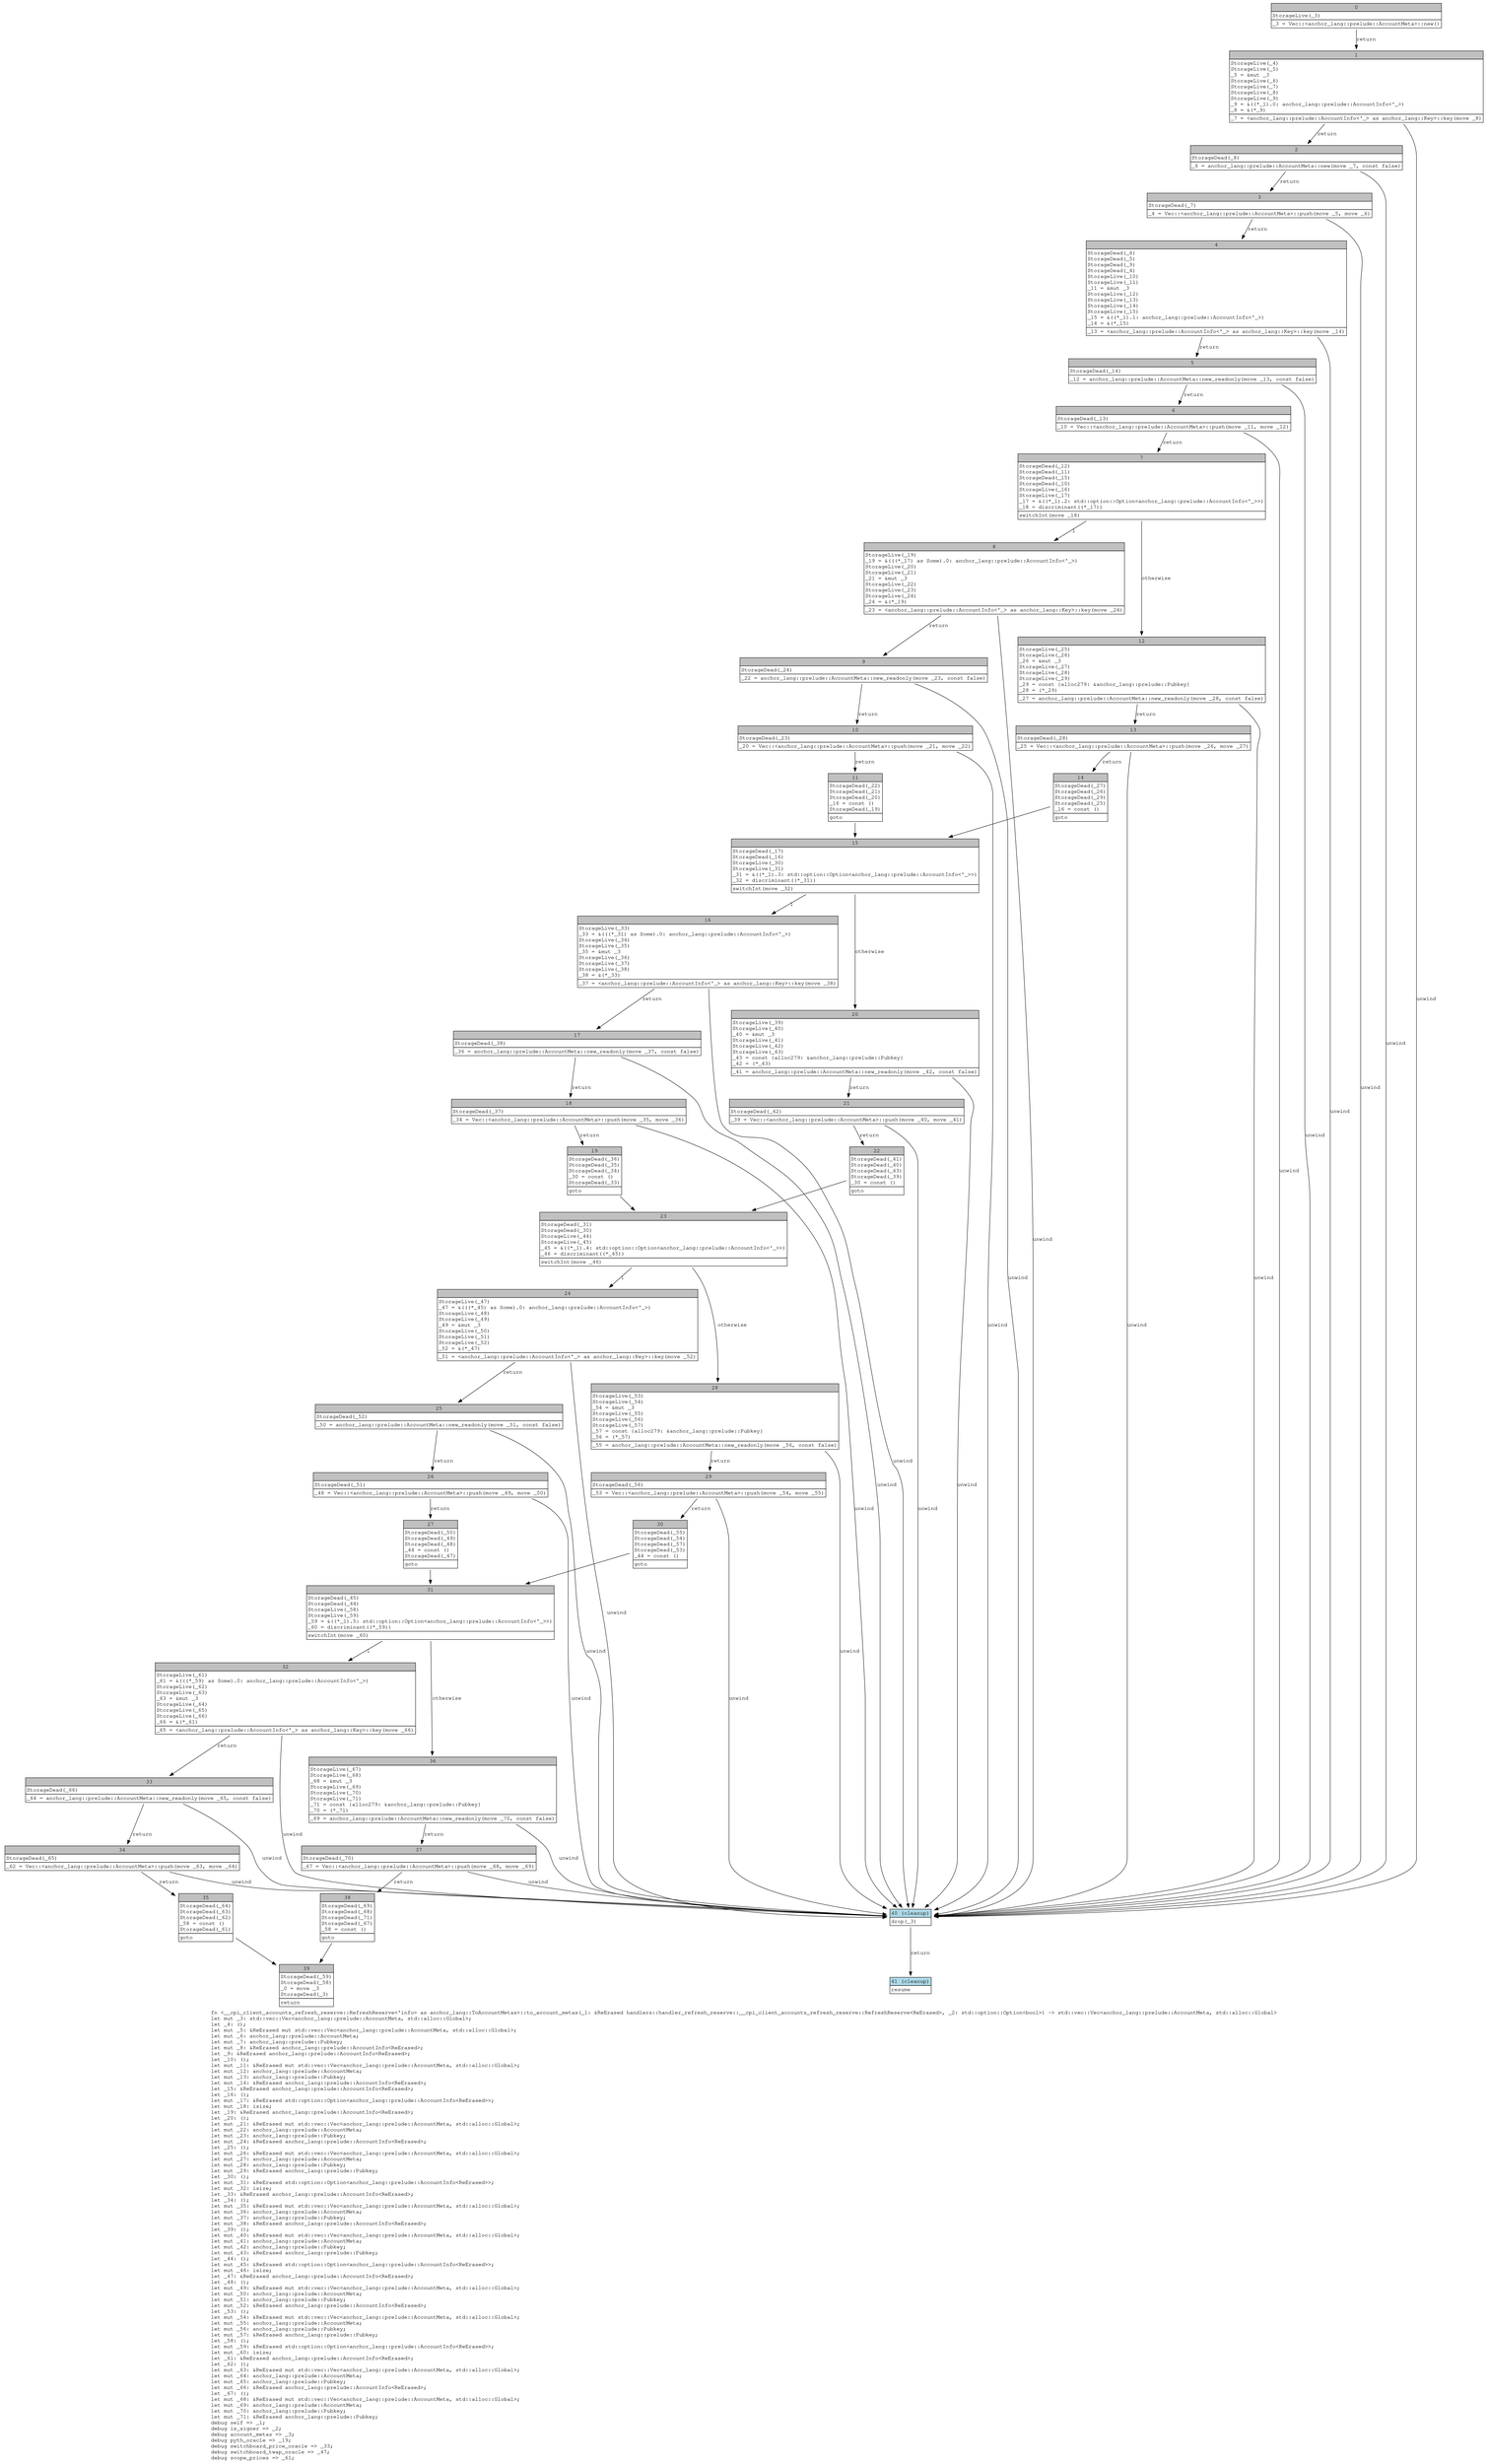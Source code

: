 digraph Mir_0_5229 {
    graph [fontname="Courier, monospace"];
    node [fontname="Courier, monospace"];
    edge [fontname="Courier, monospace"];
    label=<fn &lt;__cpi_client_accounts_refresh_reserve::RefreshReserve&lt;'info&gt; as anchor_lang::ToAccountMetas&gt;::to_account_metas(_1: &amp;ReErased handlers::handler_refresh_reserve::__cpi_client_accounts_refresh_reserve::RefreshReserve&lt;ReErased&gt;, _2: std::option::Option&lt;bool&gt;) -&gt; std::vec::Vec&lt;anchor_lang::prelude::AccountMeta, std::alloc::Global&gt;<br align="left"/>let mut _3: std::vec::Vec&lt;anchor_lang::prelude::AccountMeta, std::alloc::Global&gt;;<br align="left"/>let _4: ();<br align="left"/>let mut _5: &amp;ReErased mut std::vec::Vec&lt;anchor_lang::prelude::AccountMeta, std::alloc::Global&gt;;<br align="left"/>let mut _6: anchor_lang::prelude::AccountMeta;<br align="left"/>let mut _7: anchor_lang::prelude::Pubkey;<br align="left"/>let mut _8: &amp;ReErased anchor_lang::prelude::AccountInfo&lt;ReErased&gt;;<br align="left"/>let _9: &amp;ReErased anchor_lang::prelude::AccountInfo&lt;ReErased&gt;;<br align="left"/>let _10: ();<br align="left"/>let mut _11: &amp;ReErased mut std::vec::Vec&lt;anchor_lang::prelude::AccountMeta, std::alloc::Global&gt;;<br align="left"/>let mut _12: anchor_lang::prelude::AccountMeta;<br align="left"/>let mut _13: anchor_lang::prelude::Pubkey;<br align="left"/>let mut _14: &amp;ReErased anchor_lang::prelude::AccountInfo&lt;ReErased&gt;;<br align="left"/>let _15: &amp;ReErased anchor_lang::prelude::AccountInfo&lt;ReErased&gt;;<br align="left"/>let _16: ();<br align="left"/>let mut _17: &amp;ReErased std::option::Option&lt;anchor_lang::prelude::AccountInfo&lt;ReErased&gt;&gt;;<br align="left"/>let mut _18: isize;<br align="left"/>let _19: &amp;ReErased anchor_lang::prelude::AccountInfo&lt;ReErased&gt;;<br align="left"/>let _20: ();<br align="left"/>let mut _21: &amp;ReErased mut std::vec::Vec&lt;anchor_lang::prelude::AccountMeta, std::alloc::Global&gt;;<br align="left"/>let mut _22: anchor_lang::prelude::AccountMeta;<br align="left"/>let mut _23: anchor_lang::prelude::Pubkey;<br align="left"/>let mut _24: &amp;ReErased anchor_lang::prelude::AccountInfo&lt;ReErased&gt;;<br align="left"/>let _25: ();<br align="left"/>let mut _26: &amp;ReErased mut std::vec::Vec&lt;anchor_lang::prelude::AccountMeta, std::alloc::Global&gt;;<br align="left"/>let mut _27: anchor_lang::prelude::AccountMeta;<br align="left"/>let mut _28: anchor_lang::prelude::Pubkey;<br align="left"/>let mut _29: &amp;ReErased anchor_lang::prelude::Pubkey;<br align="left"/>let _30: ();<br align="left"/>let mut _31: &amp;ReErased std::option::Option&lt;anchor_lang::prelude::AccountInfo&lt;ReErased&gt;&gt;;<br align="left"/>let mut _32: isize;<br align="left"/>let _33: &amp;ReErased anchor_lang::prelude::AccountInfo&lt;ReErased&gt;;<br align="left"/>let _34: ();<br align="left"/>let mut _35: &amp;ReErased mut std::vec::Vec&lt;anchor_lang::prelude::AccountMeta, std::alloc::Global&gt;;<br align="left"/>let mut _36: anchor_lang::prelude::AccountMeta;<br align="left"/>let mut _37: anchor_lang::prelude::Pubkey;<br align="left"/>let mut _38: &amp;ReErased anchor_lang::prelude::AccountInfo&lt;ReErased&gt;;<br align="left"/>let _39: ();<br align="left"/>let mut _40: &amp;ReErased mut std::vec::Vec&lt;anchor_lang::prelude::AccountMeta, std::alloc::Global&gt;;<br align="left"/>let mut _41: anchor_lang::prelude::AccountMeta;<br align="left"/>let mut _42: anchor_lang::prelude::Pubkey;<br align="left"/>let mut _43: &amp;ReErased anchor_lang::prelude::Pubkey;<br align="left"/>let _44: ();<br align="left"/>let mut _45: &amp;ReErased std::option::Option&lt;anchor_lang::prelude::AccountInfo&lt;ReErased&gt;&gt;;<br align="left"/>let mut _46: isize;<br align="left"/>let _47: &amp;ReErased anchor_lang::prelude::AccountInfo&lt;ReErased&gt;;<br align="left"/>let _48: ();<br align="left"/>let mut _49: &amp;ReErased mut std::vec::Vec&lt;anchor_lang::prelude::AccountMeta, std::alloc::Global&gt;;<br align="left"/>let mut _50: anchor_lang::prelude::AccountMeta;<br align="left"/>let mut _51: anchor_lang::prelude::Pubkey;<br align="left"/>let mut _52: &amp;ReErased anchor_lang::prelude::AccountInfo&lt;ReErased&gt;;<br align="left"/>let _53: ();<br align="left"/>let mut _54: &amp;ReErased mut std::vec::Vec&lt;anchor_lang::prelude::AccountMeta, std::alloc::Global&gt;;<br align="left"/>let mut _55: anchor_lang::prelude::AccountMeta;<br align="left"/>let mut _56: anchor_lang::prelude::Pubkey;<br align="left"/>let mut _57: &amp;ReErased anchor_lang::prelude::Pubkey;<br align="left"/>let _58: ();<br align="left"/>let mut _59: &amp;ReErased std::option::Option&lt;anchor_lang::prelude::AccountInfo&lt;ReErased&gt;&gt;;<br align="left"/>let mut _60: isize;<br align="left"/>let _61: &amp;ReErased anchor_lang::prelude::AccountInfo&lt;ReErased&gt;;<br align="left"/>let _62: ();<br align="left"/>let mut _63: &amp;ReErased mut std::vec::Vec&lt;anchor_lang::prelude::AccountMeta, std::alloc::Global&gt;;<br align="left"/>let mut _64: anchor_lang::prelude::AccountMeta;<br align="left"/>let mut _65: anchor_lang::prelude::Pubkey;<br align="left"/>let mut _66: &amp;ReErased anchor_lang::prelude::AccountInfo&lt;ReErased&gt;;<br align="left"/>let _67: ();<br align="left"/>let mut _68: &amp;ReErased mut std::vec::Vec&lt;anchor_lang::prelude::AccountMeta, std::alloc::Global&gt;;<br align="left"/>let mut _69: anchor_lang::prelude::AccountMeta;<br align="left"/>let mut _70: anchor_lang::prelude::Pubkey;<br align="left"/>let mut _71: &amp;ReErased anchor_lang::prelude::Pubkey;<br align="left"/>debug self =&gt; _1;<br align="left"/>debug is_signer =&gt; _2;<br align="left"/>debug account_metas =&gt; _3;<br align="left"/>debug pyth_oracle =&gt; _19;<br align="left"/>debug switchboard_price_oracle =&gt; _33;<br align="left"/>debug switchboard_twap_oracle =&gt; _47;<br align="left"/>debug scope_prices =&gt; _61;<br align="left"/>>;
    bb0__0_5229 [shape="none", label=<<table border="0" cellborder="1" cellspacing="0"><tr><td bgcolor="gray" align="center" colspan="1">0</td></tr><tr><td align="left" balign="left">StorageLive(_3)<br/></td></tr><tr><td align="left">_3 = Vec::&lt;anchor_lang::prelude::AccountMeta&gt;::new()</td></tr></table>>];
    bb1__0_5229 [shape="none", label=<<table border="0" cellborder="1" cellspacing="0"><tr><td bgcolor="gray" align="center" colspan="1">1</td></tr><tr><td align="left" balign="left">StorageLive(_4)<br/>StorageLive(_5)<br/>_5 = &amp;mut _3<br/>StorageLive(_6)<br/>StorageLive(_7)<br/>StorageLive(_8)<br/>StorageLive(_9)<br/>_9 = &amp;((*_1).0: anchor_lang::prelude::AccountInfo&lt;'_&gt;)<br/>_8 = &amp;(*_9)<br/></td></tr><tr><td align="left">_7 = &lt;anchor_lang::prelude::AccountInfo&lt;'_&gt; as anchor_lang::Key&gt;::key(move _8)</td></tr></table>>];
    bb2__0_5229 [shape="none", label=<<table border="0" cellborder="1" cellspacing="0"><tr><td bgcolor="gray" align="center" colspan="1">2</td></tr><tr><td align="left" balign="left">StorageDead(_8)<br/></td></tr><tr><td align="left">_6 = anchor_lang::prelude::AccountMeta::new(move _7, const false)</td></tr></table>>];
    bb3__0_5229 [shape="none", label=<<table border="0" cellborder="1" cellspacing="0"><tr><td bgcolor="gray" align="center" colspan="1">3</td></tr><tr><td align="left" balign="left">StorageDead(_7)<br/></td></tr><tr><td align="left">_4 = Vec::&lt;anchor_lang::prelude::AccountMeta&gt;::push(move _5, move _6)</td></tr></table>>];
    bb4__0_5229 [shape="none", label=<<table border="0" cellborder="1" cellspacing="0"><tr><td bgcolor="gray" align="center" colspan="1">4</td></tr><tr><td align="left" balign="left">StorageDead(_6)<br/>StorageDead(_5)<br/>StorageDead(_9)<br/>StorageDead(_4)<br/>StorageLive(_10)<br/>StorageLive(_11)<br/>_11 = &amp;mut _3<br/>StorageLive(_12)<br/>StorageLive(_13)<br/>StorageLive(_14)<br/>StorageLive(_15)<br/>_15 = &amp;((*_1).1: anchor_lang::prelude::AccountInfo&lt;'_&gt;)<br/>_14 = &amp;(*_15)<br/></td></tr><tr><td align="left">_13 = &lt;anchor_lang::prelude::AccountInfo&lt;'_&gt; as anchor_lang::Key&gt;::key(move _14)</td></tr></table>>];
    bb5__0_5229 [shape="none", label=<<table border="0" cellborder="1" cellspacing="0"><tr><td bgcolor="gray" align="center" colspan="1">5</td></tr><tr><td align="left" balign="left">StorageDead(_14)<br/></td></tr><tr><td align="left">_12 = anchor_lang::prelude::AccountMeta::new_readonly(move _13, const false)</td></tr></table>>];
    bb6__0_5229 [shape="none", label=<<table border="0" cellborder="1" cellspacing="0"><tr><td bgcolor="gray" align="center" colspan="1">6</td></tr><tr><td align="left" balign="left">StorageDead(_13)<br/></td></tr><tr><td align="left">_10 = Vec::&lt;anchor_lang::prelude::AccountMeta&gt;::push(move _11, move _12)</td></tr></table>>];
    bb7__0_5229 [shape="none", label=<<table border="0" cellborder="1" cellspacing="0"><tr><td bgcolor="gray" align="center" colspan="1">7</td></tr><tr><td align="left" balign="left">StorageDead(_12)<br/>StorageDead(_11)<br/>StorageDead(_15)<br/>StorageDead(_10)<br/>StorageLive(_16)<br/>StorageLive(_17)<br/>_17 = &amp;((*_1).2: std::option::Option&lt;anchor_lang::prelude::AccountInfo&lt;'_&gt;&gt;)<br/>_18 = discriminant((*_17))<br/></td></tr><tr><td align="left">switchInt(move _18)</td></tr></table>>];
    bb8__0_5229 [shape="none", label=<<table border="0" cellborder="1" cellspacing="0"><tr><td bgcolor="gray" align="center" colspan="1">8</td></tr><tr><td align="left" balign="left">StorageLive(_19)<br/>_19 = &amp;(((*_17) as Some).0: anchor_lang::prelude::AccountInfo&lt;'_&gt;)<br/>StorageLive(_20)<br/>StorageLive(_21)<br/>_21 = &amp;mut _3<br/>StorageLive(_22)<br/>StorageLive(_23)<br/>StorageLive(_24)<br/>_24 = &amp;(*_19)<br/></td></tr><tr><td align="left">_23 = &lt;anchor_lang::prelude::AccountInfo&lt;'_&gt; as anchor_lang::Key&gt;::key(move _24)</td></tr></table>>];
    bb9__0_5229 [shape="none", label=<<table border="0" cellborder="1" cellspacing="0"><tr><td bgcolor="gray" align="center" colspan="1">9</td></tr><tr><td align="left" balign="left">StorageDead(_24)<br/></td></tr><tr><td align="left">_22 = anchor_lang::prelude::AccountMeta::new_readonly(move _23, const false)</td></tr></table>>];
    bb10__0_5229 [shape="none", label=<<table border="0" cellborder="1" cellspacing="0"><tr><td bgcolor="gray" align="center" colspan="1">10</td></tr><tr><td align="left" balign="left">StorageDead(_23)<br/></td></tr><tr><td align="left">_20 = Vec::&lt;anchor_lang::prelude::AccountMeta&gt;::push(move _21, move _22)</td></tr></table>>];
    bb11__0_5229 [shape="none", label=<<table border="0" cellborder="1" cellspacing="0"><tr><td bgcolor="gray" align="center" colspan="1">11</td></tr><tr><td align="left" balign="left">StorageDead(_22)<br/>StorageDead(_21)<br/>StorageDead(_20)<br/>_16 = const ()<br/>StorageDead(_19)<br/></td></tr><tr><td align="left">goto</td></tr></table>>];
    bb12__0_5229 [shape="none", label=<<table border="0" cellborder="1" cellspacing="0"><tr><td bgcolor="gray" align="center" colspan="1">12</td></tr><tr><td align="left" balign="left">StorageLive(_25)<br/>StorageLive(_26)<br/>_26 = &amp;mut _3<br/>StorageLive(_27)<br/>StorageLive(_28)<br/>StorageLive(_29)<br/>_29 = const {alloc279: &amp;anchor_lang::prelude::Pubkey}<br/>_28 = (*_29)<br/></td></tr><tr><td align="left">_27 = anchor_lang::prelude::AccountMeta::new_readonly(move _28, const false)</td></tr></table>>];
    bb13__0_5229 [shape="none", label=<<table border="0" cellborder="1" cellspacing="0"><tr><td bgcolor="gray" align="center" colspan="1">13</td></tr><tr><td align="left" balign="left">StorageDead(_28)<br/></td></tr><tr><td align="left">_25 = Vec::&lt;anchor_lang::prelude::AccountMeta&gt;::push(move _26, move _27)</td></tr></table>>];
    bb14__0_5229 [shape="none", label=<<table border="0" cellborder="1" cellspacing="0"><tr><td bgcolor="gray" align="center" colspan="1">14</td></tr><tr><td align="left" balign="left">StorageDead(_27)<br/>StorageDead(_26)<br/>StorageDead(_29)<br/>StorageDead(_25)<br/>_16 = const ()<br/></td></tr><tr><td align="left">goto</td></tr></table>>];
    bb15__0_5229 [shape="none", label=<<table border="0" cellborder="1" cellspacing="0"><tr><td bgcolor="gray" align="center" colspan="1">15</td></tr><tr><td align="left" balign="left">StorageDead(_17)<br/>StorageDead(_16)<br/>StorageLive(_30)<br/>StorageLive(_31)<br/>_31 = &amp;((*_1).3: std::option::Option&lt;anchor_lang::prelude::AccountInfo&lt;'_&gt;&gt;)<br/>_32 = discriminant((*_31))<br/></td></tr><tr><td align="left">switchInt(move _32)</td></tr></table>>];
    bb16__0_5229 [shape="none", label=<<table border="0" cellborder="1" cellspacing="0"><tr><td bgcolor="gray" align="center" colspan="1">16</td></tr><tr><td align="left" balign="left">StorageLive(_33)<br/>_33 = &amp;(((*_31) as Some).0: anchor_lang::prelude::AccountInfo&lt;'_&gt;)<br/>StorageLive(_34)<br/>StorageLive(_35)<br/>_35 = &amp;mut _3<br/>StorageLive(_36)<br/>StorageLive(_37)<br/>StorageLive(_38)<br/>_38 = &amp;(*_33)<br/></td></tr><tr><td align="left">_37 = &lt;anchor_lang::prelude::AccountInfo&lt;'_&gt; as anchor_lang::Key&gt;::key(move _38)</td></tr></table>>];
    bb17__0_5229 [shape="none", label=<<table border="0" cellborder="1" cellspacing="0"><tr><td bgcolor="gray" align="center" colspan="1">17</td></tr><tr><td align="left" balign="left">StorageDead(_38)<br/></td></tr><tr><td align="left">_36 = anchor_lang::prelude::AccountMeta::new_readonly(move _37, const false)</td></tr></table>>];
    bb18__0_5229 [shape="none", label=<<table border="0" cellborder="1" cellspacing="0"><tr><td bgcolor="gray" align="center" colspan="1">18</td></tr><tr><td align="left" balign="left">StorageDead(_37)<br/></td></tr><tr><td align="left">_34 = Vec::&lt;anchor_lang::prelude::AccountMeta&gt;::push(move _35, move _36)</td></tr></table>>];
    bb19__0_5229 [shape="none", label=<<table border="0" cellborder="1" cellspacing="0"><tr><td bgcolor="gray" align="center" colspan="1">19</td></tr><tr><td align="left" balign="left">StorageDead(_36)<br/>StorageDead(_35)<br/>StorageDead(_34)<br/>_30 = const ()<br/>StorageDead(_33)<br/></td></tr><tr><td align="left">goto</td></tr></table>>];
    bb20__0_5229 [shape="none", label=<<table border="0" cellborder="1" cellspacing="0"><tr><td bgcolor="gray" align="center" colspan="1">20</td></tr><tr><td align="left" balign="left">StorageLive(_39)<br/>StorageLive(_40)<br/>_40 = &amp;mut _3<br/>StorageLive(_41)<br/>StorageLive(_42)<br/>StorageLive(_43)<br/>_43 = const {alloc279: &amp;anchor_lang::prelude::Pubkey}<br/>_42 = (*_43)<br/></td></tr><tr><td align="left">_41 = anchor_lang::prelude::AccountMeta::new_readonly(move _42, const false)</td></tr></table>>];
    bb21__0_5229 [shape="none", label=<<table border="0" cellborder="1" cellspacing="0"><tr><td bgcolor="gray" align="center" colspan="1">21</td></tr><tr><td align="left" balign="left">StorageDead(_42)<br/></td></tr><tr><td align="left">_39 = Vec::&lt;anchor_lang::prelude::AccountMeta&gt;::push(move _40, move _41)</td></tr></table>>];
    bb22__0_5229 [shape="none", label=<<table border="0" cellborder="1" cellspacing="0"><tr><td bgcolor="gray" align="center" colspan="1">22</td></tr><tr><td align="left" balign="left">StorageDead(_41)<br/>StorageDead(_40)<br/>StorageDead(_43)<br/>StorageDead(_39)<br/>_30 = const ()<br/></td></tr><tr><td align="left">goto</td></tr></table>>];
    bb23__0_5229 [shape="none", label=<<table border="0" cellborder="1" cellspacing="0"><tr><td bgcolor="gray" align="center" colspan="1">23</td></tr><tr><td align="left" balign="left">StorageDead(_31)<br/>StorageDead(_30)<br/>StorageLive(_44)<br/>StorageLive(_45)<br/>_45 = &amp;((*_1).4: std::option::Option&lt;anchor_lang::prelude::AccountInfo&lt;'_&gt;&gt;)<br/>_46 = discriminant((*_45))<br/></td></tr><tr><td align="left">switchInt(move _46)</td></tr></table>>];
    bb24__0_5229 [shape="none", label=<<table border="0" cellborder="1" cellspacing="0"><tr><td bgcolor="gray" align="center" colspan="1">24</td></tr><tr><td align="left" balign="left">StorageLive(_47)<br/>_47 = &amp;(((*_45) as Some).0: anchor_lang::prelude::AccountInfo&lt;'_&gt;)<br/>StorageLive(_48)<br/>StorageLive(_49)<br/>_49 = &amp;mut _3<br/>StorageLive(_50)<br/>StorageLive(_51)<br/>StorageLive(_52)<br/>_52 = &amp;(*_47)<br/></td></tr><tr><td align="left">_51 = &lt;anchor_lang::prelude::AccountInfo&lt;'_&gt; as anchor_lang::Key&gt;::key(move _52)</td></tr></table>>];
    bb25__0_5229 [shape="none", label=<<table border="0" cellborder="1" cellspacing="0"><tr><td bgcolor="gray" align="center" colspan="1">25</td></tr><tr><td align="left" balign="left">StorageDead(_52)<br/></td></tr><tr><td align="left">_50 = anchor_lang::prelude::AccountMeta::new_readonly(move _51, const false)</td></tr></table>>];
    bb26__0_5229 [shape="none", label=<<table border="0" cellborder="1" cellspacing="0"><tr><td bgcolor="gray" align="center" colspan="1">26</td></tr><tr><td align="left" balign="left">StorageDead(_51)<br/></td></tr><tr><td align="left">_48 = Vec::&lt;anchor_lang::prelude::AccountMeta&gt;::push(move _49, move _50)</td></tr></table>>];
    bb27__0_5229 [shape="none", label=<<table border="0" cellborder="1" cellspacing="0"><tr><td bgcolor="gray" align="center" colspan="1">27</td></tr><tr><td align="left" balign="left">StorageDead(_50)<br/>StorageDead(_49)<br/>StorageDead(_48)<br/>_44 = const ()<br/>StorageDead(_47)<br/></td></tr><tr><td align="left">goto</td></tr></table>>];
    bb28__0_5229 [shape="none", label=<<table border="0" cellborder="1" cellspacing="0"><tr><td bgcolor="gray" align="center" colspan="1">28</td></tr><tr><td align="left" balign="left">StorageLive(_53)<br/>StorageLive(_54)<br/>_54 = &amp;mut _3<br/>StorageLive(_55)<br/>StorageLive(_56)<br/>StorageLive(_57)<br/>_57 = const {alloc279: &amp;anchor_lang::prelude::Pubkey}<br/>_56 = (*_57)<br/></td></tr><tr><td align="left">_55 = anchor_lang::prelude::AccountMeta::new_readonly(move _56, const false)</td></tr></table>>];
    bb29__0_5229 [shape="none", label=<<table border="0" cellborder="1" cellspacing="0"><tr><td bgcolor="gray" align="center" colspan="1">29</td></tr><tr><td align="left" balign="left">StorageDead(_56)<br/></td></tr><tr><td align="left">_53 = Vec::&lt;anchor_lang::prelude::AccountMeta&gt;::push(move _54, move _55)</td></tr></table>>];
    bb30__0_5229 [shape="none", label=<<table border="0" cellborder="1" cellspacing="0"><tr><td bgcolor="gray" align="center" colspan="1">30</td></tr><tr><td align="left" balign="left">StorageDead(_55)<br/>StorageDead(_54)<br/>StorageDead(_57)<br/>StorageDead(_53)<br/>_44 = const ()<br/></td></tr><tr><td align="left">goto</td></tr></table>>];
    bb31__0_5229 [shape="none", label=<<table border="0" cellborder="1" cellspacing="0"><tr><td bgcolor="gray" align="center" colspan="1">31</td></tr><tr><td align="left" balign="left">StorageDead(_45)<br/>StorageDead(_44)<br/>StorageLive(_58)<br/>StorageLive(_59)<br/>_59 = &amp;((*_1).5: std::option::Option&lt;anchor_lang::prelude::AccountInfo&lt;'_&gt;&gt;)<br/>_60 = discriminant((*_59))<br/></td></tr><tr><td align="left">switchInt(move _60)</td></tr></table>>];
    bb32__0_5229 [shape="none", label=<<table border="0" cellborder="1" cellspacing="0"><tr><td bgcolor="gray" align="center" colspan="1">32</td></tr><tr><td align="left" balign="left">StorageLive(_61)<br/>_61 = &amp;(((*_59) as Some).0: anchor_lang::prelude::AccountInfo&lt;'_&gt;)<br/>StorageLive(_62)<br/>StorageLive(_63)<br/>_63 = &amp;mut _3<br/>StorageLive(_64)<br/>StorageLive(_65)<br/>StorageLive(_66)<br/>_66 = &amp;(*_61)<br/></td></tr><tr><td align="left">_65 = &lt;anchor_lang::prelude::AccountInfo&lt;'_&gt; as anchor_lang::Key&gt;::key(move _66)</td></tr></table>>];
    bb33__0_5229 [shape="none", label=<<table border="0" cellborder="1" cellspacing="0"><tr><td bgcolor="gray" align="center" colspan="1">33</td></tr><tr><td align="left" balign="left">StorageDead(_66)<br/></td></tr><tr><td align="left">_64 = anchor_lang::prelude::AccountMeta::new_readonly(move _65, const false)</td></tr></table>>];
    bb34__0_5229 [shape="none", label=<<table border="0" cellborder="1" cellspacing="0"><tr><td bgcolor="gray" align="center" colspan="1">34</td></tr><tr><td align="left" balign="left">StorageDead(_65)<br/></td></tr><tr><td align="left">_62 = Vec::&lt;anchor_lang::prelude::AccountMeta&gt;::push(move _63, move _64)</td></tr></table>>];
    bb35__0_5229 [shape="none", label=<<table border="0" cellborder="1" cellspacing="0"><tr><td bgcolor="gray" align="center" colspan="1">35</td></tr><tr><td align="left" balign="left">StorageDead(_64)<br/>StorageDead(_63)<br/>StorageDead(_62)<br/>_58 = const ()<br/>StorageDead(_61)<br/></td></tr><tr><td align="left">goto</td></tr></table>>];
    bb36__0_5229 [shape="none", label=<<table border="0" cellborder="1" cellspacing="0"><tr><td bgcolor="gray" align="center" colspan="1">36</td></tr><tr><td align="left" balign="left">StorageLive(_67)<br/>StorageLive(_68)<br/>_68 = &amp;mut _3<br/>StorageLive(_69)<br/>StorageLive(_70)<br/>StorageLive(_71)<br/>_71 = const {alloc279: &amp;anchor_lang::prelude::Pubkey}<br/>_70 = (*_71)<br/></td></tr><tr><td align="left">_69 = anchor_lang::prelude::AccountMeta::new_readonly(move _70, const false)</td></tr></table>>];
    bb37__0_5229 [shape="none", label=<<table border="0" cellborder="1" cellspacing="0"><tr><td bgcolor="gray" align="center" colspan="1">37</td></tr><tr><td align="left" balign="left">StorageDead(_70)<br/></td></tr><tr><td align="left">_67 = Vec::&lt;anchor_lang::prelude::AccountMeta&gt;::push(move _68, move _69)</td></tr></table>>];
    bb38__0_5229 [shape="none", label=<<table border="0" cellborder="1" cellspacing="0"><tr><td bgcolor="gray" align="center" colspan="1">38</td></tr><tr><td align="left" balign="left">StorageDead(_69)<br/>StorageDead(_68)<br/>StorageDead(_71)<br/>StorageDead(_67)<br/>_58 = const ()<br/></td></tr><tr><td align="left">goto</td></tr></table>>];
    bb39__0_5229 [shape="none", label=<<table border="0" cellborder="1" cellspacing="0"><tr><td bgcolor="gray" align="center" colspan="1">39</td></tr><tr><td align="left" balign="left">StorageDead(_59)<br/>StorageDead(_58)<br/>_0 = move _3<br/>StorageDead(_3)<br/></td></tr><tr><td align="left">return</td></tr></table>>];
    bb40__0_5229 [shape="none", label=<<table border="0" cellborder="1" cellspacing="0"><tr><td bgcolor="lightblue" align="center" colspan="1">40 (cleanup)</td></tr><tr><td align="left">drop(_3)</td></tr></table>>];
    bb41__0_5229 [shape="none", label=<<table border="0" cellborder="1" cellspacing="0"><tr><td bgcolor="lightblue" align="center" colspan="1">41 (cleanup)</td></tr><tr><td align="left">resume</td></tr></table>>];
    bb0__0_5229 -> bb1__0_5229 [label="return"];
    bb1__0_5229 -> bb2__0_5229 [label="return"];
    bb1__0_5229 -> bb40__0_5229 [label="unwind"];
    bb2__0_5229 -> bb3__0_5229 [label="return"];
    bb2__0_5229 -> bb40__0_5229 [label="unwind"];
    bb3__0_5229 -> bb4__0_5229 [label="return"];
    bb3__0_5229 -> bb40__0_5229 [label="unwind"];
    bb4__0_5229 -> bb5__0_5229 [label="return"];
    bb4__0_5229 -> bb40__0_5229 [label="unwind"];
    bb5__0_5229 -> bb6__0_5229 [label="return"];
    bb5__0_5229 -> bb40__0_5229 [label="unwind"];
    bb6__0_5229 -> bb7__0_5229 [label="return"];
    bb6__0_5229 -> bb40__0_5229 [label="unwind"];
    bb7__0_5229 -> bb8__0_5229 [label="1"];
    bb7__0_5229 -> bb12__0_5229 [label="otherwise"];
    bb8__0_5229 -> bb9__0_5229 [label="return"];
    bb8__0_5229 -> bb40__0_5229 [label="unwind"];
    bb9__0_5229 -> bb10__0_5229 [label="return"];
    bb9__0_5229 -> bb40__0_5229 [label="unwind"];
    bb10__0_5229 -> bb11__0_5229 [label="return"];
    bb10__0_5229 -> bb40__0_5229 [label="unwind"];
    bb11__0_5229 -> bb15__0_5229 [label=""];
    bb12__0_5229 -> bb13__0_5229 [label="return"];
    bb12__0_5229 -> bb40__0_5229 [label="unwind"];
    bb13__0_5229 -> bb14__0_5229 [label="return"];
    bb13__0_5229 -> bb40__0_5229 [label="unwind"];
    bb14__0_5229 -> bb15__0_5229 [label=""];
    bb15__0_5229 -> bb16__0_5229 [label="1"];
    bb15__0_5229 -> bb20__0_5229 [label="otherwise"];
    bb16__0_5229 -> bb17__0_5229 [label="return"];
    bb16__0_5229 -> bb40__0_5229 [label="unwind"];
    bb17__0_5229 -> bb18__0_5229 [label="return"];
    bb17__0_5229 -> bb40__0_5229 [label="unwind"];
    bb18__0_5229 -> bb19__0_5229 [label="return"];
    bb18__0_5229 -> bb40__0_5229 [label="unwind"];
    bb19__0_5229 -> bb23__0_5229 [label=""];
    bb20__0_5229 -> bb21__0_5229 [label="return"];
    bb20__0_5229 -> bb40__0_5229 [label="unwind"];
    bb21__0_5229 -> bb22__0_5229 [label="return"];
    bb21__0_5229 -> bb40__0_5229 [label="unwind"];
    bb22__0_5229 -> bb23__0_5229 [label=""];
    bb23__0_5229 -> bb24__0_5229 [label="1"];
    bb23__0_5229 -> bb28__0_5229 [label="otherwise"];
    bb24__0_5229 -> bb25__0_5229 [label="return"];
    bb24__0_5229 -> bb40__0_5229 [label="unwind"];
    bb25__0_5229 -> bb26__0_5229 [label="return"];
    bb25__0_5229 -> bb40__0_5229 [label="unwind"];
    bb26__0_5229 -> bb27__0_5229 [label="return"];
    bb26__0_5229 -> bb40__0_5229 [label="unwind"];
    bb27__0_5229 -> bb31__0_5229 [label=""];
    bb28__0_5229 -> bb29__0_5229 [label="return"];
    bb28__0_5229 -> bb40__0_5229 [label="unwind"];
    bb29__0_5229 -> bb30__0_5229 [label="return"];
    bb29__0_5229 -> bb40__0_5229 [label="unwind"];
    bb30__0_5229 -> bb31__0_5229 [label=""];
    bb31__0_5229 -> bb32__0_5229 [label="1"];
    bb31__0_5229 -> bb36__0_5229 [label="otherwise"];
    bb32__0_5229 -> bb33__0_5229 [label="return"];
    bb32__0_5229 -> bb40__0_5229 [label="unwind"];
    bb33__0_5229 -> bb34__0_5229 [label="return"];
    bb33__0_5229 -> bb40__0_5229 [label="unwind"];
    bb34__0_5229 -> bb35__0_5229 [label="return"];
    bb34__0_5229 -> bb40__0_5229 [label="unwind"];
    bb35__0_5229 -> bb39__0_5229 [label=""];
    bb36__0_5229 -> bb37__0_5229 [label="return"];
    bb36__0_5229 -> bb40__0_5229 [label="unwind"];
    bb37__0_5229 -> bb38__0_5229 [label="return"];
    bb37__0_5229 -> bb40__0_5229 [label="unwind"];
    bb38__0_5229 -> bb39__0_5229 [label=""];
    bb40__0_5229 -> bb41__0_5229 [label="return"];
}
